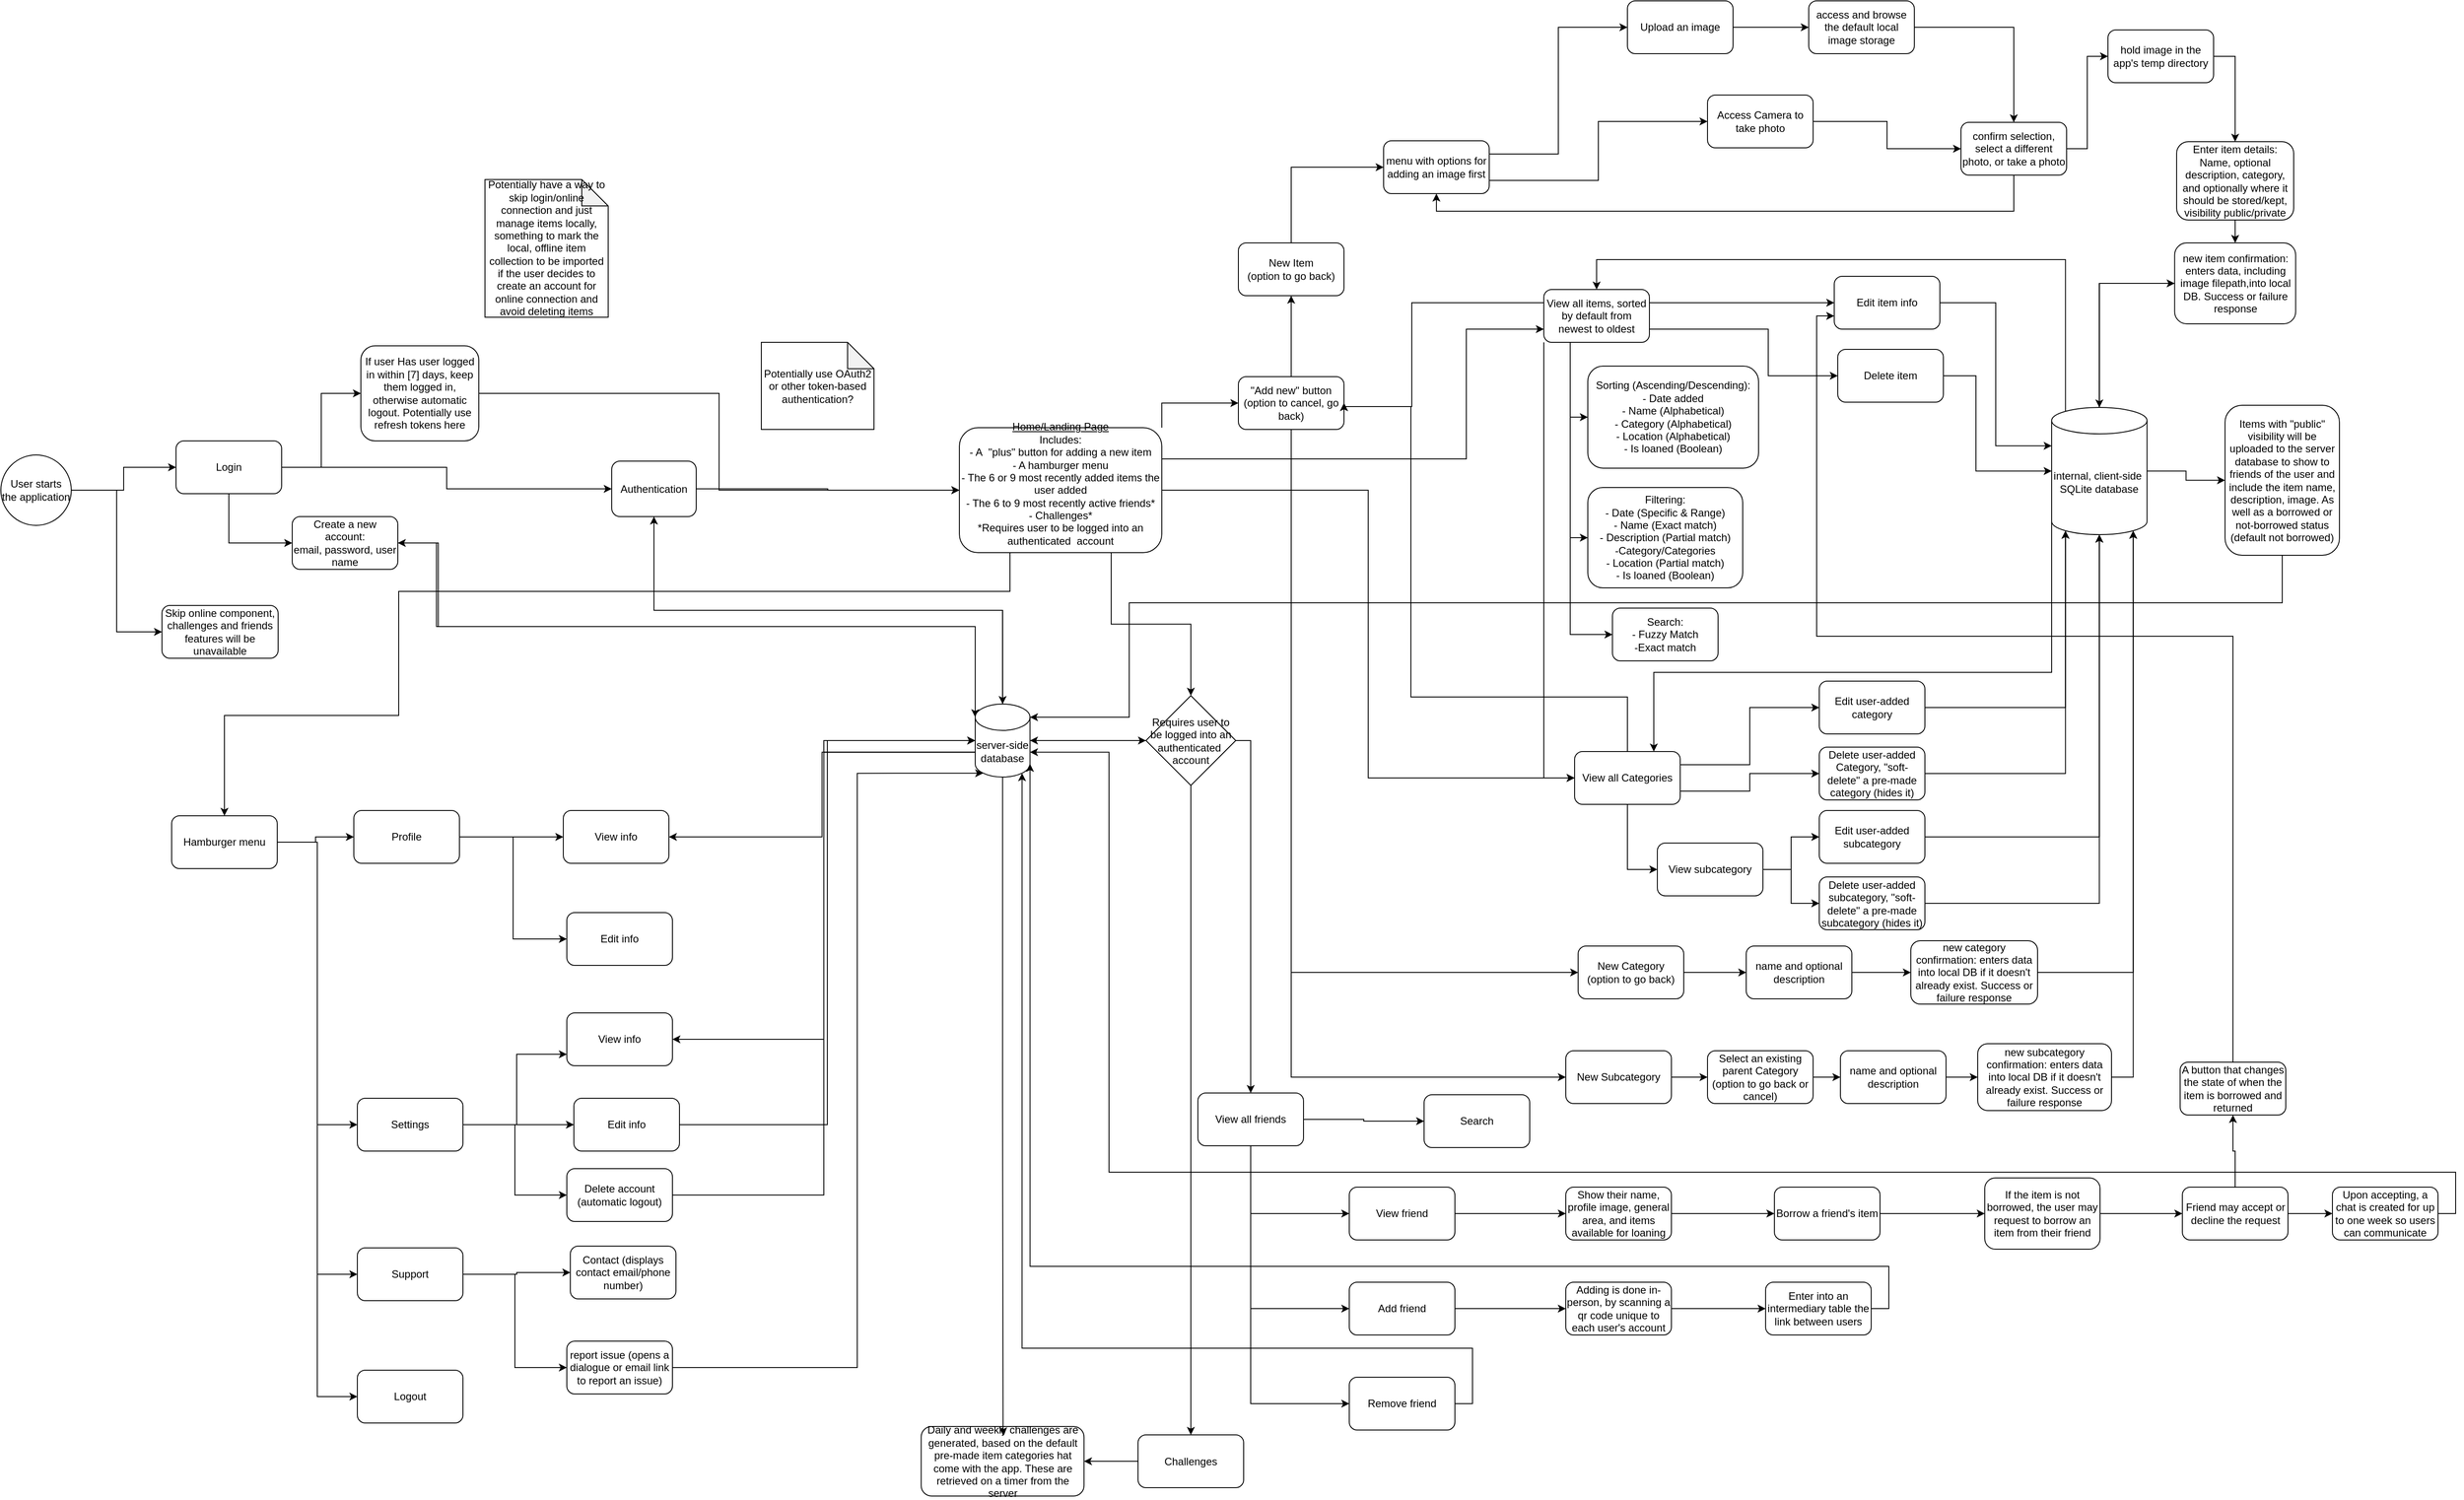 <mxfile version="24.2.9" type="device">
  <diagram name="Page-1" id="qIrX7GwKNth6SLOHXj-k">
    <mxGraphModel dx="3509" dy="1900" grid="0" gridSize="10" guides="1" tooltips="1" connect="1" arrows="1" fold="1" page="0" pageScale="1" pageWidth="850" pageHeight="1100" math="0" shadow="0">
      <root>
        <mxCell id="0" />
        <mxCell id="1" parent="0" />
        <mxCell id="Qrgbt4hjAcldlSC9jJ2q-48" style="edgeStyle=orthogonalEdgeStyle;rounded=0;orthogonalLoop=1;jettySize=auto;html=1;exitX=1;exitY=0.5;exitDx=0;exitDy=0;" edge="1" parent="1" source="_AvdzRiD3IHEfftP-YIN-1" target="_AvdzRiD3IHEfftP-YIN-4">
          <mxGeometry relative="1" as="geometry" />
        </mxCell>
        <mxCell id="_AvdzRiD3IHEfftP-YIN-1" value="&lt;div&gt;Authentication&lt;/div&gt;" style="rounded=1;whiteSpace=wrap;html=1;" parent="1" vertex="1">
          <mxGeometry x="-575" y="21" width="96" height="63" as="geometry" />
        </mxCell>
        <mxCell id="Qrgbt4hjAcldlSC9jJ2q-164" style="edgeStyle=orthogonalEdgeStyle;rounded=0;orthogonalLoop=1;jettySize=auto;html=1;exitX=1;exitY=0.5;exitDx=0;exitDy=0;entryX=0;entryY=0.5;entryDx=0;entryDy=0;" edge="1" parent="1" source="_AvdzRiD3IHEfftP-YIN-2" target="Qrgbt4hjAcldlSC9jJ2q-159">
          <mxGeometry relative="1" as="geometry" />
        </mxCell>
        <mxCell id="Qrgbt4hjAcldlSC9jJ2q-165" style="edgeStyle=orthogonalEdgeStyle;rounded=0;orthogonalLoop=1;jettySize=auto;html=1;exitX=1;exitY=0.5;exitDx=0;exitDy=0;entryX=0;entryY=0.5;entryDx=0;entryDy=0;" edge="1" parent="1" source="_AvdzRiD3IHEfftP-YIN-2" target="Qrgbt4hjAcldlSC9jJ2q-160">
          <mxGeometry relative="1" as="geometry" />
        </mxCell>
        <mxCell id="_AvdzRiD3IHEfftP-YIN-2" value="User starts the application" style="ellipse;whiteSpace=wrap;html=1;aspect=fixed;" parent="1" vertex="1">
          <mxGeometry x="-1269" y="14" width="80" height="80" as="geometry" />
        </mxCell>
        <mxCell id="Qrgbt4hjAcldlSC9jJ2q-60" style="edgeStyle=orthogonalEdgeStyle;rounded=0;orthogonalLoop=1;jettySize=auto;html=1;exitX=1;exitY=0;exitDx=0;exitDy=0;" edge="1" parent="1" source="_AvdzRiD3IHEfftP-YIN-4" target="_AvdzRiD3IHEfftP-YIN-6">
          <mxGeometry relative="1" as="geometry" />
        </mxCell>
        <mxCell id="Qrgbt4hjAcldlSC9jJ2q-118" style="edgeStyle=orthogonalEdgeStyle;rounded=0;orthogonalLoop=1;jettySize=auto;html=1;exitX=1;exitY=0.25;exitDx=0;exitDy=0;entryX=0;entryY=0.75;entryDx=0;entryDy=0;" edge="1" parent="1" source="_AvdzRiD3IHEfftP-YIN-4" target="Qrgbt4hjAcldlSC9jJ2q-66">
          <mxGeometry relative="1" as="geometry">
            <Array as="points">
              <mxPoint x="396" y="19" />
              <mxPoint x="396" y="-129" />
            </Array>
          </mxGeometry>
        </mxCell>
        <mxCell id="Qrgbt4hjAcldlSC9jJ2q-192" style="edgeStyle=orthogonalEdgeStyle;rounded=0;orthogonalLoop=1;jettySize=auto;html=1;exitX=1;exitY=0.5;exitDx=0;exitDy=0;entryX=0;entryY=0.5;entryDx=0;entryDy=0;" edge="1" parent="1" source="_AvdzRiD3IHEfftP-YIN-4" target="Qrgbt4hjAcldlSC9jJ2q-104">
          <mxGeometry relative="1" as="geometry" />
        </mxCell>
        <mxCell id="Qrgbt4hjAcldlSC9jJ2q-247" style="edgeStyle=orthogonalEdgeStyle;rounded=0;orthogonalLoop=1;jettySize=auto;html=1;exitX=0.75;exitY=1;exitDx=0;exitDy=0;" edge="1" parent="1" source="_AvdzRiD3IHEfftP-YIN-4" target="Qrgbt4hjAcldlSC9jJ2q-157">
          <mxGeometry relative="1" as="geometry" />
        </mxCell>
        <mxCell id="Qrgbt4hjAcldlSC9jJ2q-250" style="edgeStyle=orthogonalEdgeStyle;rounded=0;orthogonalLoop=1;jettySize=auto;html=1;exitX=0.25;exitY=1;exitDx=0;exitDy=0;entryX=0.5;entryY=0;entryDx=0;entryDy=0;" edge="1" parent="1" source="_AvdzRiD3IHEfftP-YIN-4" target="Qrgbt4hjAcldlSC9jJ2q-87">
          <mxGeometry relative="1" as="geometry">
            <mxPoint x="-135" y="149.176" as="targetPoint" />
            <Array as="points">
              <mxPoint x="-122" y="169" />
              <mxPoint x="-817" y="169" />
              <mxPoint x="-817" y="310" />
              <mxPoint x="-1015" y="310" />
            </Array>
          </mxGeometry>
        </mxCell>
        <mxCell id="_AvdzRiD3IHEfftP-YIN-4" value="&lt;div&gt;&lt;u&gt;Home/Landing Page&lt;/u&gt;&lt;/div&gt;&lt;div&gt;Includes:&lt;/div&gt;&lt;div&gt;- A&amp;nbsp; &quot;plus&quot; button for adding a new item&lt;/div&gt;&lt;div&gt;- A hamburger menu&lt;br&gt;&lt;/div&gt;&lt;div&gt;- The 6 or 9 most recently added items the user added&lt;br&gt;&lt;/div&gt;&lt;div&gt;- The 6 to 9 most recently active friends*&lt;/div&gt;&lt;div&gt;- Challenges*&lt;/div&gt;&lt;div&gt;*Requires user to be logged into an authenticated&amp;nbsp; account &lt;/div&gt;&lt;div&gt;&lt;br&gt;&lt;/div&gt;" style="rounded=1;whiteSpace=wrap;html=1;" parent="1" vertex="1">
          <mxGeometry x="-180" y="-17" width="230" height="142" as="geometry" />
        </mxCell>
        <mxCell id="Qrgbt4hjAcldlSC9jJ2q-11" style="edgeStyle=orthogonalEdgeStyle;rounded=0;orthogonalLoop=1;jettySize=auto;html=1;exitX=0.5;exitY=0;exitDx=0;exitDy=0;entryX=0.5;entryY=1;entryDx=0;entryDy=0;" edge="1" parent="1" source="_AvdzRiD3IHEfftP-YIN-6" target="Qrgbt4hjAcldlSC9jJ2q-6">
          <mxGeometry relative="1" as="geometry">
            <Array as="points">
              <mxPoint x="197" y="-116" />
            </Array>
          </mxGeometry>
        </mxCell>
        <mxCell id="Qrgbt4hjAcldlSC9jJ2q-195" style="edgeStyle=orthogonalEdgeStyle;rounded=0;orthogonalLoop=1;jettySize=auto;html=1;exitX=0.5;exitY=1;exitDx=0;exitDy=0;entryX=0;entryY=0.5;entryDx=0;entryDy=0;" edge="1" parent="1" source="_AvdzRiD3IHEfftP-YIN-6" target="Qrgbt4hjAcldlSC9jJ2q-7">
          <mxGeometry relative="1" as="geometry" />
        </mxCell>
        <mxCell id="Qrgbt4hjAcldlSC9jJ2q-196" style="edgeStyle=orthogonalEdgeStyle;rounded=0;orthogonalLoop=1;jettySize=auto;html=1;exitX=0.5;exitY=1;exitDx=0;exitDy=0;entryX=0;entryY=0.5;entryDx=0;entryDy=0;" edge="1" parent="1" source="_AvdzRiD3IHEfftP-YIN-6" target="Qrgbt4hjAcldlSC9jJ2q-31">
          <mxGeometry relative="1" as="geometry" />
        </mxCell>
        <mxCell id="_AvdzRiD3IHEfftP-YIN-6" value="&lt;div&gt;&quot;Add new&quot; button&lt;/div&gt;&lt;div&gt;(option to cancel, go back)&lt;br&gt;&lt;/div&gt;" style="rounded=1;whiteSpace=wrap;html=1;" parent="1" vertex="1">
          <mxGeometry x="137" y="-75" width="120" height="60" as="geometry" />
        </mxCell>
        <mxCell id="ixwQUwz0D6p-WWE7Mt0D-11" style="edgeStyle=orthogonalEdgeStyle;rounded=0;orthogonalLoop=1;jettySize=auto;html=1;exitX=1;exitY=0.5;exitDx=0;exitDy=0;" parent="1" source="ixwQUwz0D6p-WWE7Mt0D-4" target="ixwQUwz0D6p-WWE7Mt0D-10" edge="1">
          <mxGeometry relative="1" as="geometry" />
        </mxCell>
        <mxCell id="ixwQUwz0D6p-WWE7Mt0D-4" value="Upload an image" style="rounded=1;whiteSpace=wrap;html=1;" parent="1" vertex="1">
          <mxGeometry x="579" y="-502" width="120" height="60" as="geometry" />
        </mxCell>
        <mxCell id="Qrgbt4hjAcldlSC9jJ2q-74" style="edgeStyle=orthogonalEdgeStyle;rounded=0;orthogonalLoop=1;jettySize=auto;html=1;exitX=1;exitY=0.5;exitDx=0;exitDy=0;" edge="1" parent="1" source="ixwQUwz0D6p-WWE7Mt0D-5" target="Qrgbt4hjAcldlSC9jJ2q-15">
          <mxGeometry relative="1" as="geometry" />
        </mxCell>
        <mxCell id="ixwQUwz0D6p-WWE7Mt0D-5" value="Access Camera to take photo" style="rounded=1;whiteSpace=wrap;html=1;" parent="1" vertex="1">
          <mxGeometry x="670" y="-395" width="120" height="60" as="geometry" />
        </mxCell>
        <mxCell id="Qrgbt4hjAcldlSC9jJ2q-73" style="edgeStyle=orthogonalEdgeStyle;rounded=0;orthogonalLoop=1;jettySize=auto;html=1;exitX=1;exitY=0.5;exitDx=0;exitDy=0;" edge="1" parent="1" source="ixwQUwz0D6p-WWE7Mt0D-10" target="Qrgbt4hjAcldlSC9jJ2q-15">
          <mxGeometry relative="1" as="geometry" />
        </mxCell>
        <mxCell id="ixwQUwz0D6p-WWE7Mt0D-10" value="access and browse the default local image storage" style="rounded=1;whiteSpace=wrap;html=1;" parent="1" vertex="1">
          <mxGeometry x="785" y="-502" width="120" height="60" as="geometry" />
        </mxCell>
        <mxCell id="Qrgbt4hjAcldlSC9jJ2q-28" style="edgeStyle=orthogonalEdgeStyle;rounded=0;orthogonalLoop=1;jettySize=auto;html=1;exitX=1;exitY=0.5;exitDx=0;exitDy=0;" edge="1" parent="1" source="ixwQUwz0D6p-WWE7Mt0D-12" target="Qrgbt4hjAcldlSC9jJ2q-23">
          <mxGeometry relative="1" as="geometry" />
        </mxCell>
        <mxCell id="ixwQUwz0D6p-WWE7Mt0D-12" value="hold image in the app&#39;s temp directory" style="rounded=1;whiteSpace=wrap;html=1;" parent="1" vertex="1">
          <mxGeometry x="1125" y="-469" width="120" height="60" as="geometry" />
        </mxCell>
        <mxCell id="Qrgbt4hjAcldlSC9jJ2q-59" style="edgeStyle=orthogonalEdgeStyle;rounded=0;orthogonalLoop=1;jettySize=auto;html=1;exitX=0.5;exitY=0;exitDx=0;exitDy=0;exitPerimeter=0;entryX=0;entryY=0.5;entryDx=0;entryDy=0;" edge="1" parent="1" source="Qrgbt4hjAcldlSC9jJ2q-2" target="Qrgbt4hjAcldlSC9jJ2q-41">
          <mxGeometry relative="1" as="geometry" />
        </mxCell>
        <mxCell id="Qrgbt4hjAcldlSC9jJ2q-115" style="edgeStyle=orthogonalEdgeStyle;rounded=0;orthogonalLoop=1;jettySize=auto;html=1;exitX=0.145;exitY=0;exitDx=0;exitDy=4.35;exitPerimeter=0;entryX=0.5;entryY=0;entryDx=0;entryDy=0;" edge="1" parent="1" source="Qrgbt4hjAcldlSC9jJ2q-2" target="Qrgbt4hjAcldlSC9jJ2q-66">
          <mxGeometry relative="1" as="geometry">
            <Array as="points">
              <mxPoint x="1077" y="-208" />
              <mxPoint x="544" y="-208" />
            </Array>
          </mxGeometry>
        </mxCell>
        <mxCell id="Qrgbt4hjAcldlSC9jJ2q-197" style="edgeStyle=orthogonalEdgeStyle;rounded=0;orthogonalLoop=1;jettySize=auto;html=1;exitX=0;exitY=0;exitDx=0;exitDy=100.875;exitPerimeter=0;entryX=0.75;entryY=0;entryDx=0;entryDy=0;" edge="1" parent="1" source="Qrgbt4hjAcldlSC9jJ2q-2" target="Qrgbt4hjAcldlSC9jJ2q-104">
          <mxGeometry relative="1" as="geometry">
            <Array as="points">
              <mxPoint x="1061" y="261" />
              <mxPoint x="609" y="261" />
            </Array>
          </mxGeometry>
        </mxCell>
        <mxCell id="Qrgbt4hjAcldlSC9jJ2q-229" style="edgeStyle=orthogonalEdgeStyle;rounded=0;orthogonalLoop=1;jettySize=auto;html=1;exitX=1;exitY=0.5;exitDx=0;exitDy=0;exitPerimeter=0;" edge="1" parent="1" source="Qrgbt4hjAcldlSC9jJ2q-2" target="Qrgbt4hjAcldlSC9jJ2q-228">
          <mxGeometry relative="1" as="geometry" />
        </mxCell>
        <mxCell id="Qrgbt4hjAcldlSC9jJ2q-2" value="internal, client-side&amp;nbsp; SQLite database" style="shape=cylinder3;whiteSpace=wrap;html=1;boundedLbl=1;backgroundOutline=1;size=15;" vertex="1" parent="1">
          <mxGeometry x="1061" y="-40" width="108.38" height="144.5" as="geometry" />
        </mxCell>
        <mxCell id="Qrgbt4hjAcldlSC9jJ2q-175" style="edgeStyle=orthogonalEdgeStyle;rounded=0;orthogonalLoop=1;jettySize=auto;html=1;exitX=0;exitY=0;exitDx=0;exitDy=15;exitPerimeter=0;entryX=1;entryY=0.5;entryDx=0;entryDy=0;" edge="1" parent="1" source="Qrgbt4hjAcldlSC9jJ2q-3" target="Qrgbt4hjAcldlSC9jJ2q-158">
          <mxGeometry relative="1" as="geometry">
            <Array as="points">
              <mxPoint x="-162" y="209" />
              <mxPoint x="-774" y="209" />
              <mxPoint x="-774" y="114" />
            </Array>
          </mxGeometry>
        </mxCell>
        <mxCell id="Qrgbt4hjAcldlSC9jJ2q-176" style="edgeStyle=orthogonalEdgeStyle;rounded=0;orthogonalLoop=1;jettySize=auto;html=1;exitX=0.5;exitY=0;exitDx=0;exitDy=0;exitPerimeter=0;" edge="1" parent="1" source="Qrgbt4hjAcldlSC9jJ2q-3" target="_AvdzRiD3IHEfftP-YIN-1">
          <mxGeometry relative="1" as="geometry" />
        </mxCell>
        <mxCell id="Qrgbt4hjAcldlSC9jJ2q-218" style="edgeStyle=orthogonalEdgeStyle;rounded=0;orthogonalLoop=1;jettySize=auto;html=1;exitX=1;exitY=0.5;exitDx=0;exitDy=0;entryX=0;entryY=0.5;entryDx=0;entryDy=0;" edge="1" parent="1" source="Qrgbt4hjAcldlSC9jJ2q-5" target="Qrgbt4hjAcldlSC9jJ2q-211">
          <mxGeometry relative="1" as="geometry" />
        </mxCell>
        <mxCell id="Qrgbt4hjAcldlSC9jJ2q-219" style="edgeStyle=orthogonalEdgeStyle;rounded=0;orthogonalLoop=1;jettySize=auto;html=1;exitX=0.5;exitY=1;exitDx=0;exitDy=0;entryX=0;entryY=0.5;entryDx=0;entryDy=0;" edge="1" parent="1" source="Qrgbt4hjAcldlSC9jJ2q-5" target="Qrgbt4hjAcldlSC9jJ2q-212">
          <mxGeometry relative="1" as="geometry" />
        </mxCell>
        <mxCell id="Qrgbt4hjAcldlSC9jJ2q-220" style="edgeStyle=orthogonalEdgeStyle;rounded=0;orthogonalLoop=1;jettySize=auto;html=1;exitX=0.5;exitY=1;exitDx=0;exitDy=0;entryX=0;entryY=0.5;entryDx=0;entryDy=0;" edge="1" parent="1" source="Qrgbt4hjAcldlSC9jJ2q-5" target="Qrgbt4hjAcldlSC9jJ2q-213">
          <mxGeometry relative="1" as="geometry" />
        </mxCell>
        <mxCell id="Qrgbt4hjAcldlSC9jJ2q-221" style="edgeStyle=orthogonalEdgeStyle;rounded=0;orthogonalLoop=1;jettySize=auto;html=1;exitX=0.5;exitY=1;exitDx=0;exitDy=0;entryX=0;entryY=0.5;entryDx=0;entryDy=0;" edge="1" parent="1" source="Qrgbt4hjAcldlSC9jJ2q-5" target="Qrgbt4hjAcldlSC9jJ2q-217">
          <mxGeometry relative="1" as="geometry" />
        </mxCell>
        <mxCell id="Qrgbt4hjAcldlSC9jJ2q-5" value="&lt;div&gt;View all friends&lt;br&gt;&lt;/div&gt;" style="rounded=1;whiteSpace=wrap;html=1;" vertex="1" parent="1">
          <mxGeometry x="91" y="739" width="120" height="60" as="geometry" />
        </mxCell>
        <mxCell id="Qrgbt4hjAcldlSC9jJ2q-70" style="edgeStyle=orthogonalEdgeStyle;rounded=0;orthogonalLoop=1;jettySize=auto;html=1;exitX=0.5;exitY=0;exitDx=0;exitDy=0;entryX=0;entryY=0.5;entryDx=0;entryDy=0;" edge="1" parent="1" source="Qrgbt4hjAcldlSC9jJ2q-6" target="Qrgbt4hjAcldlSC9jJ2q-16">
          <mxGeometry relative="1" as="geometry" />
        </mxCell>
        <mxCell id="Qrgbt4hjAcldlSC9jJ2q-6" value="&lt;div&gt;New Item&lt;/div&gt;&lt;div&gt;(option to go back)&lt;br&gt;&lt;/div&gt;" style="rounded=1;whiteSpace=wrap;html=1;" vertex="1" parent="1">
          <mxGeometry x="137" y="-227" width="120" height="60" as="geometry" />
        </mxCell>
        <mxCell id="Qrgbt4hjAcldlSC9jJ2q-36" value="" style="edgeStyle=orthogonalEdgeStyle;rounded=0;orthogonalLoop=1;jettySize=auto;html=1;" edge="1" parent="1" source="Qrgbt4hjAcldlSC9jJ2q-7" target="Qrgbt4hjAcldlSC9jJ2q-35">
          <mxGeometry relative="1" as="geometry" />
        </mxCell>
        <mxCell id="Qrgbt4hjAcldlSC9jJ2q-7" value="&lt;div&gt;New Category&lt;/div&gt;&lt;div&gt;(option to go back)&lt;br&gt;&lt;/div&gt;" style="rounded=1;whiteSpace=wrap;html=1;" vertex="1" parent="1">
          <mxGeometry x="523" y="572" width="120" height="60" as="geometry" />
        </mxCell>
        <mxCell id="Qrgbt4hjAcldlSC9jJ2q-71" style="edgeStyle=orthogonalEdgeStyle;rounded=0;orthogonalLoop=1;jettySize=auto;html=1;exitX=0.5;exitY=1;exitDx=0;exitDy=0;entryX=0.5;entryY=1;entryDx=0;entryDy=0;" edge="1" parent="1" source="Qrgbt4hjAcldlSC9jJ2q-15" target="Qrgbt4hjAcldlSC9jJ2q-16">
          <mxGeometry relative="1" as="geometry" />
        </mxCell>
        <mxCell id="Qrgbt4hjAcldlSC9jJ2q-72" style="edgeStyle=orthogonalEdgeStyle;rounded=0;orthogonalLoop=1;jettySize=auto;html=1;exitX=1;exitY=0.5;exitDx=0;exitDy=0;entryX=0;entryY=0.5;entryDx=0;entryDy=0;" edge="1" parent="1" source="Qrgbt4hjAcldlSC9jJ2q-15" target="ixwQUwz0D6p-WWE7Mt0D-12">
          <mxGeometry relative="1" as="geometry" />
        </mxCell>
        <mxCell id="Qrgbt4hjAcldlSC9jJ2q-15" value="confirm selection, select a different photo, or take a photo" style="rounded=1;whiteSpace=wrap;html=1;" vertex="1" parent="1">
          <mxGeometry x="958" y="-364" width="120" height="60" as="geometry" />
        </mxCell>
        <mxCell id="Qrgbt4hjAcldlSC9jJ2q-18" style="edgeStyle=orthogonalEdgeStyle;rounded=0;orthogonalLoop=1;jettySize=auto;html=1;exitX=1;exitY=0.75;exitDx=0;exitDy=0;entryX=0;entryY=0.5;entryDx=0;entryDy=0;" edge="1" parent="1" source="Qrgbt4hjAcldlSC9jJ2q-16" target="ixwQUwz0D6p-WWE7Mt0D-5">
          <mxGeometry relative="1" as="geometry" />
        </mxCell>
        <mxCell id="Qrgbt4hjAcldlSC9jJ2q-19" style="edgeStyle=orthogonalEdgeStyle;rounded=0;orthogonalLoop=1;jettySize=auto;html=1;exitX=1;exitY=0.25;exitDx=0;exitDy=0;entryX=0;entryY=0.5;entryDx=0;entryDy=0;" edge="1" parent="1" source="Qrgbt4hjAcldlSC9jJ2q-16" target="ixwQUwz0D6p-WWE7Mt0D-4">
          <mxGeometry relative="1" as="geometry" />
        </mxCell>
        <mxCell id="Qrgbt4hjAcldlSC9jJ2q-16" value="&lt;div&gt;menu with options for adding an image first&lt;/div&gt;" style="rounded=1;whiteSpace=wrap;html=1;" vertex="1" parent="1">
          <mxGeometry x="302" y="-343" width="120" height="60" as="geometry" />
        </mxCell>
        <mxCell id="Qrgbt4hjAcldlSC9jJ2q-42" value="" style="edgeStyle=orthogonalEdgeStyle;rounded=0;orthogonalLoop=1;jettySize=auto;html=1;" edge="1" parent="1" source="Qrgbt4hjAcldlSC9jJ2q-23" target="Qrgbt4hjAcldlSC9jJ2q-41">
          <mxGeometry relative="1" as="geometry" />
        </mxCell>
        <mxCell id="Qrgbt4hjAcldlSC9jJ2q-23" value="&lt;div&gt;Enter item details:&lt;/div&gt;&lt;div&gt;Name, optional description, category, and optionally where it should be stored/kept, visibility public/private&lt;br&gt;&lt;/div&gt;" style="rounded=1;whiteSpace=wrap;html=1;" vertex="1" parent="1">
          <mxGeometry x="1203" y="-342" width="133" height="89" as="geometry" />
        </mxCell>
        <mxCell id="Qrgbt4hjAcldlSC9jJ2q-40" value="" style="edgeStyle=orthogonalEdgeStyle;rounded=0;orthogonalLoop=1;jettySize=auto;html=1;" edge="1" parent="1" source="Qrgbt4hjAcldlSC9jJ2q-30" target="Qrgbt4hjAcldlSC9jJ2q-38">
          <mxGeometry relative="1" as="geometry" />
        </mxCell>
        <mxCell id="Qrgbt4hjAcldlSC9jJ2q-30" value="&lt;div&gt;Select an existing parent Category (option to go back or cancel)&lt;br&gt;&lt;/div&gt;" style="rounded=1;whiteSpace=wrap;html=1;" vertex="1" parent="1">
          <mxGeometry x="670" y="691" width="120" height="60" as="geometry" />
        </mxCell>
        <mxCell id="Qrgbt4hjAcldlSC9jJ2q-34" value="" style="edgeStyle=orthogonalEdgeStyle;rounded=0;orthogonalLoop=1;jettySize=auto;html=1;" edge="1" parent="1" source="Qrgbt4hjAcldlSC9jJ2q-31" target="Qrgbt4hjAcldlSC9jJ2q-30">
          <mxGeometry relative="1" as="geometry" />
        </mxCell>
        <mxCell id="Qrgbt4hjAcldlSC9jJ2q-31" value="New Subcategory" style="rounded=1;whiteSpace=wrap;html=1;" vertex="1" parent="1">
          <mxGeometry x="509" y="691" width="120" height="60" as="geometry" />
        </mxCell>
        <mxCell id="Qrgbt4hjAcldlSC9jJ2q-39" value="" style="edgeStyle=orthogonalEdgeStyle;rounded=0;orthogonalLoop=1;jettySize=auto;html=1;" edge="1" parent="1" source="Qrgbt4hjAcldlSC9jJ2q-35" target="Qrgbt4hjAcldlSC9jJ2q-37">
          <mxGeometry relative="1" as="geometry" />
        </mxCell>
        <mxCell id="Qrgbt4hjAcldlSC9jJ2q-35" value="name and optional description" style="rounded=1;whiteSpace=wrap;html=1;" vertex="1" parent="1">
          <mxGeometry x="714" y="572" width="120" height="60" as="geometry" />
        </mxCell>
        <mxCell id="Qrgbt4hjAcldlSC9jJ2q-37" value="new category confirmation: enters data into local DB if it doesn&#39;t already exist. Success or failure response" style="rounded=1;whiteSpace=wrap;html=1;" vertex="1" parent="1">
          <mxGeometry x="901" y="566" width="144" height="72" as="geometry" />
        </mxCell>
        <mxCell id="Qrgbt4hjAcldlSC9jJ2q-122" style="edgeStyle=orthogonalEdgeStyle;rounded=0;orthogonalLoop=1;jettySize=auto;html=1;exitX=1;exitY=0.5;exitDx=0;exitDy=0;" edge="1" parent="1" source="Qrgbt4hjAcldlSC9jJ2q-38" target="Qrgbt4hjAcldlSC9jJ2q-50">
          <mxGeometry relative="1" as="geometry" />
        </mxCell>
        <mxCell id="Qrgbt4hjAcldlSC9jJ2q-38" value="name and optional description" style="rounded=1;whiteSpace=wrap;html=1;" vertex="1" parent="1">
          <mxGeometry x="821" y="691" width="120" height="60" as="geometry" />
        </mxCell>
        <mxCell id="Qrgbt4hjAcldlSC9jJ2q-77" style="edgeStyle=orthogonalEdgeStyle;rounded=0;orthogonalLoop=1;jettySize=auto;html=1;exitX=0;exitY=0.5;exitDx=0;exitDy=0;" edge="1" parent="1" source="Qrgbt4hjAcldlSC9jJ2q-41" target="Qrgbt4hjAcldlSC9jJ2q-2">
          <mxGeometry relative="1" as="geometry" />
        </mxCell>
        <mxCell id="Qrgbt4hjAcldlSC9jJ2q-41" value="new item confirmation: enters data, including image filepath,into local DB. Success or failure response" style="rounded=1;whiteSpace=wrap;html=1;" vertex="1" parent="1">
          <mxGeometry x="1200.75" y="-227" width="137.5" height="92" as="geometry" />
        </mxCell>
        <mxCell id="Qrgbt4hjAcldlSC9jJ2q-43" value="Potentially use OAuth2 or other token-based authentication?" style="shape=note;whiteSpace=wrap;html=1;backgroundOutline=1;darkOpacity=0.05;" vertex="1" parent="1">
          <mxGeometry x="-405" y="-114" width="128" height="99" as="geometry" />
        </mxCell>
        <mxCell id="Qrgbt4hjAcldlSC9jJ2q-50" value="new subcategory confirmation: enters data into local DB if it doesn&#39;t already exist. Success or failure response" style="rounded=1;whiteSpace=wrap;html=1;" vertex="1" parent="1">
          <mxGeometry x="977" y="683" width="152" height="76" as="geometry" />
        </mxCell>
        <mxCell id="Qrgbt4hjAcldlSC9jJ2q-274" style="edgeStyle=orthogonalEdgeStyle;rounded=0;orthogonalLoop=1;jettySize=auto;html=1;exitX=0;exitY=0.5;exitDx=0;exitDy=0;" edge="1" parent="1" source="Qrgbt4hjAcldlSC9jJ2q-64" target="Qrgbt4hjAcldlSC9jJ2q-244">
          <mxGeometry relative="1" as="geometry" />
        </mxCell>
        <mxCell id="Qrgbt4hjAcldlSC9jJ2q-64" value="Challenges" style="rounded=1;whiteSpace=wrap;html=1;" vertex="1" parent="1">
          <mxGeometry x="23" y="1127.5" width="120" height="60" as="geometry" />
        </mxCell>
        <mxCell id="Qrgbt4hjAcldlSC9jJ2q-107" style="edgeStyle=orthogonalEdgeStyle;rounded=0;orthogonalLoop=1;jettySize=auto;html=1;exitX=0;exitY=0.25;exitDx=0;exitDy=0;entryX=1;entryY=0.5;entryDx=0;entryDy=0;" edge="1" parent="1" source="Qrgbt4hjAcldlSC9jJ2q-66" target="_AvdzRiD3IHEfftP-YIN-6">
          <mxGeometry relative="1" as="geometry">
            <Array as="points">
              <mxPoint x="334" y="-159" />
              <mxPoint x="334" y="-41" />
            </Array>
          </mxGeometry>
        </mxCell>
        <mxCell id="Qrgbt4hjAcldlSC9jJ2q-111" style="edgeStyle=orthogonalEdgeStyle;rounded=0;orthogonalLoop=1;jettySize=auto;html=1;exitX=1;exitY=0.25;exitDx=0;exitDy=0;entryX=0;entryY=0.5;entryDx=0;entryDy=0;" edge="1" parent="1" source="Qrgbt4hjAcldlSC9jJ2q-66" target="Qrgbt4hjAcldlSC9jJ2q-96">
          <mxGeometry relative="1" as="geometry" />
        </mxCell>
        <mxCell id="Qrgbt4hjAcldlSC9jJ2q-112" style="edgeStyle=orthogonalEdgeStyle;rounded=0;orthogonalLoop=1;jettySize=auto;html=1;exitX=1;exitY=0.75;exitDx=0;exitDy=0;entryX=0;entryY=0.5;entryDx=0;entryDy=0;" edge="1" parent="1" source="Qrgbt4hjAcldlSC9jJ2q-66" target="Qrgbt4hjAcldlSC9jJ2q-103">
          <mxGeometry relative="1" as="geometry">
            <Array as="points">
              <mxPoint x="739" y="-129" />
              <mxPoint x="739" y="-76" />
            </Array>
          </mxGeometry>
        </mxCell>
        <mxCell id="Qrgbt4hjAcldlSC9jJ2q-119" style="edgeStyle=orthogonalEdgeStyle;rounded=0;orthogonalLoop=1;jettySize=auto;html=1;exitX=0.25;exitY=1;exitDx=0;exitDy=0;entryX=0;entryY=0.5;entryDx=0;entryDy=0;" edge="1" parent="1" source="Qrgbt4hjAcldlSC9jJ2q-66" target="Qrgbt4hjAcldlSC9jJ2q-88">
          <mxGeometry relative="1" as="geometry" />
        </mxCell>
        <mxCell id="Qrgbt4hjAcldlSC9jJ2q-120" style="edgeStyle=orthogonalEdgeStyle;rounded=0;orthogonalLoop=1;jettySize=auto;html=1;exitX=0.25;exitY=1;exitDx=0;exitDy=0;entryX=0;entryY=0.5;entryDx=0;entryDy=0;" edge="1" parent="1" source="Qrgbt4hjAcldlSC9jJ2q-66" target="Qrgbt4hjAcldlSC9jJ2q-90">
          <mxGeometry relative="1" as="geometry" />
        </mxCell>
        <mxCell id="Qrgbt4hjAcldlSC9jJ2q-121" style="edgeStyle=orthogonalEdgeStyle;rounded=0;orthogonalLoop=1;jettySize=auto;html=1;exitX=0.25;exitY=1;exitDx=0;exitDy=0;entryX=0;entryY=0.5;entryDx=0;entryDy=0;" edge="1" parent="1" source="Qrgbt4hjAcldlSC9jJ2q-66" target="Qrgbt4hjAcldlSC9jJ2q-91">
          <mxGeometry relative="1" as="geometry" />
        </mxCell>
        <mxCell id="Qrgbt4hjAcldlSC9jJ2q-191" style="edgeStyle=orthogonalEdgeStyle;rounded=0;orthogonalLoop=1;jettySize=auto;html=1;exitX=0;exitY=1;exitDx=0;exitDy=0;entryX=0;entryY=0.5;entryDx=0;entryDy=0;" edge="1" parent="1" source="Qrgbt4hjAcldlSC9jJ2q-66" target="Qrgbt4hjAcldlSC9jJ2q-104">
          <mxGeometry relative="1" as="geometry" />
        </mxCell>
        <mxCell id="Qrgbt4hjAcldlSC9jJ2q-66" value="View all items, sorted by default from newest to oldest" style="rounded=1;whiteSpace=wrap;html=1;" vertex="1" parent="1">
          <mxGeometry x="484" y="-174" width="120" height="60" as="geometry" />
        </mxCell>
        <mxCell id="Qrgbt4hjAcldlSC9jJ2q-251" style="edgeStyle=orthogonalEdgeStyle;rounded=0;orthogonalLoop=1;jettySize=auto;html=1;exitX=1;exitY=0.5;exitDx=0;exitDy=0;" edge="1" parent="1" source="Qrgbt4hjAcldlSC9jJ2q-87" target="Qrgbt4hjAcldlSC9jJ2q-129">
          <mxGeometry relative="1" as="geometry" />
        </mxCell>
        <mxCell id="Qrgbt4hjAcldlSC9jJ2q-252" style="edgeStyle=orthogonalEdgeStyle;rounded=0;orthogonalLoop=1;jettySize=auto;html=1;exitX=1;exitY=0.5;exitDx=0;exitDy=0;entryX=0;entryY=0.5;entryDx=0;entryDy=0;" edge="1" parent="1" source="Qrgbt4hjAcldlSC9jJ2q-87" target="Qrgbt4hjAcldlSC9jJ2q-130">
          <mxGeometry relative="1" as="geometry" />
        </mxCell>
        <mxCell id="Qrgbt4hjAcldlSC9jJ2q-261" style="edgeStyle=orthogonalEdgeStyle;rounded=0;orthogonalLoop=1;jettySize=auto;html=1;exitX=1;exitY=0.5;exitDx=0;exitDy=0;entryX=0;entryY=0.5;entryDx=0;entryDy=0;" edge="1" parent="1" source="Qrgbt4hjAcldlSC9jJ2q-87" target="Qrgbt4hjAcldlSC9jJ2q-132">
          <mxGeometry relative="1" as="geometry" />
        </mxCell>
        <mxCell id="Qrgbt4hjAcldlSC9jJ2q-262" style="edgeStyle=orthogonalEdgeStyle;rounded=0;orthogonalLoop=1;jettySize=auto;html=1;exitX=1;exitY=0.5;exitDx=0;exitDy=0;entryX=0;entryY=0.5;entryDx=0;entryDy=0;" edge="1" parent="1" source="Qrgbt4hjAcldlSC9jJ2q-87" target="Qrgbt4hjAcldlSC9jJ2q-131">
          <mxGeometry relative="1" as="geometry" />
        </mxCell>
        <mxCell id="Qrgbt4hjAcldlSC9jJ2q-87" value="&lt;div&gt;Hamburger menu&lt;/div&gt;" style="rounded=1;whiteSpace=wrap;html=1;" vertex="1" parent="1">
          <mxGeometry x="-1075" y="424" width="120" height="60" as="geometry" />
        </mxCell>
        <mxCell id="Qrgbt4hjAcldlSC9jJ2q-88" value="&lt;div&gt;Sorting (Ascending/Descending):&lt;/div&gt;&lt;div&gt;- Date added&lt;/div&gt;&lt;div&gt;- Name (Alphabetical)&lt;/div&gt;&lt;div&gt;- Category (Alphabetical)&lt;/div&gt;&lt;div&gt;- Location (Alphabetical)&lt;/div&gt;&lt;div&gt;- Is loaned (Boolean)&lt;/div&gt;" style="rounded=1;whiteSpace=wrap;html=1;" vertex="1" parent="1">
          <mxGeometry x="534" y="-87" width="194" height="116" as="geometry" />
        </mxCell>
        <mxCell id="Qrgbt4hjAcldlSC9jJ2q-90" value="&lt;div&gt;Filtering:&lt;/div&gt;&lt;div&gt;- Date (Specific &amp;amp; Range)&lt;/div&gt;&lt;div&gt;- Name (Exact match)&lt;/div&gt;&lt;div&gt;- Description (Partial match)&lt;/div&gt;&lt;div&gt;-Category/Categories&lt;/div&gt;&lt;div&gt;- Location (Partial match)&lt;br&gt;&lt;/div&gt;&lt;div&gt;- Is loaned (Boolean)&lt;br&gt;&lt;/div&gt;" style="rounded=1;whiteSpace=wrap;html=1;" vertex="1" parent="1">
          <mxGeometry x="534" y="51" width="176" height="114" as="geometry" />
        </mxCell>
        <mxCell id="Qrgbt4hjAcldlSC9jJ2q-91" value="&lt;div&gt;Search:&lt;/div&gt;&lt;div&gt;- Fuzzy Match&lt;/div&gt;&lt;div&gt;-Exact match&lt;br&gt;&lt;/div&gt;" style="rounded=1;whiteSpace=wrap;html=1;" vertex="1" parent="1">
          <mxGeometry x="562" y="188" width="120" height="60" as="geometry" />
        </mxCell>
        <mxCell id="Qrgbt4hjAcldlSC9jJ2q-96" value="Edit item info" style="rounded=1;whiteSpace=wrap;html=1;" vertex="1" parent="1">
          <mxGeometry x="814" y="-189" width="120" height="60" as="geometry" />
        </mxCell>
        <mxCell id="Qrgbt4hjAcldlSC9jJ2q-103" value="&lt;div&gt;Delete item&lt;/div&gt;" style="rounded=1;whiteSpace=wrap;html=1;" vertex="1" parent="1">
          <mxGeometry x="818" y="-106" width="120" height="60" as="geometry" />
        </mxCell>
        <mxCell id="Qrgbt4hjAcldlSC9jJ2q-127" style="edgeStyle=orthogonalEdgeStyle;rounded=0;orthogonalLoop=1;jettySize=auto;html=1;exitX=1;exitY=0.25;exitDx=0;exitDy=0;entryX=0;entryY=0.5;entryDx=0;entryDy=0;" edge="1" parent="1" source="Qrgbt4hjAcldlSC9jJ2q-104" target="Qrgbt4hjAcldlSC9jJ2q-125">
          <mxGeometry relative="1" as="geometry" />
        </mxCell>
        <mxCell id="Qrgbt4hjAcldlSC9jJ2q-128" style="edgeStyle=orthogonalEdgeStyle;rounded=0;orthogonalLoop=1;jettySize=auto;html=1;exitX=1;exitY=0.75;exitDx=0;exitDy=0;entryX=0;entryY=0.5;entryDx=0;entryDy=0;" edge="1" parent="1" source="Qrgbt4hjAcldlSC9jJ2q-104" target="Qrgbt4hjAcldlSC9jJ2q-126">
          <mxGeometry relative="1" as="geometry" />
        </mxCell>
        <mxCell id="Qrgbt4hjAcldlSC9jJ2q-194" style="edgeStyle=orthogonalEdgeStyle;rounded=0;orthogonalLoop=1;jettySize=auto;html=1;exitX=0.5;exitY=0;exitDx=0;exitDy=0;entryX=1;entryY=0.5;entryDx=0;entryDy=0;" edge="1" parent="1" source="Qrgbt4hjAcldlSC9jJ2q-104" target="_AvdzRiD3IHEfftP-YIN-6">
          <mxGeometry relative="1" as="geometry">
            <Array as="points">
              <mxPoint x="579" y="289" />
              <mxPoint x="333" y="289" />
              <mxPoint x="333" y="-41" />
            </Array>
          </mxGeometry>
        </mxCell>
        <mxCell id="Qrgbt4hjAcldlSC9jJ2q-199" style="edgeStyle=orthogonalEdgeStyle;rounded=0;orthogonalLoop=1;jettySize=auto;html=1;exitX=0.5;exitY=1;exitDx=0;exitDy=0;entryX=0;entryY=0.5;entryDx=0;entryDy=0;" edge="1" parent="1" source="Qrgbt4hjAcldlSC9jJ2q-104" target="Qrgbt4hjAcldlSC9jJ2q-198">
          <mxGeometry relative="1" as="geometry" />
        </mxCell>
        <mxCell id="Qrgbt4hjAcldlSC9jJ2q-104" value="&lt;div&gt;View all Categories&lt;/div&gt;" style="rounded=1;whiteSpace=wrap;html=1;" vertex="1" parent="1">
          <mxGeometry x="519" y="351" width="120" height="60" as="geometry" />
        </mxCell>
        <mxCell id="Qrgbt4hjAcldlSC9jJ2q-114" style="edgeStyle=orthogonalEdgeStyle;rounded=0;orthogonalLoop=1;jettySize=auto;html=1;exitX=1;exitY=0.5;exitDx=0;exitDy=0;entryX=0;entryY=0;entryDx=0;entryDy=43.625;entryPerimeter=0;" edge="1" parent="1" source="Qrgbt4hjAcldlSC9jJ2q-96" target="Qrgbt4hjAcldlSC9jJ2q-2">
          <mxGeometry relative="1" as="geometry" />
        </mxCell>
        <mxCell id="Qrgbt4hjAcldlSC9jJ2q-116" style="edgeStyle=orthogonalEdgeStyle;rounded=0;orthogonalLoop=1;jettySize=auto;html=1;exitX=1;exitY=0.5;exitDx=0;exitDy=0;entryX=0;entryY=0.5;entryDx=0;entryDy=0;entryPerimeter=0;" edge="1" parent="1" source="Qrgbt4hjAcldlSC9jJ2q-103" target="Qrgbt4hjAcldlSC9jJ2q-2">
          <mxGeometry relative="1" as="geometry">
            <Array as="points">
              <mxPoint x="975" y="-76" />
              <mxPoint x="975" y="32" />
            </Array>
          </mxGeometry>
        </mxCell>
        <mxCell id="Qrgbt4hjAcldlSC9jJ2q-125" value="Edit user-added category" style="rounded=1;whiteSpace=wrap;html=1;" vertex="1" parent="1">
          <mxGeometry x="797" y="271" width="120" height="60" as="geometry" />
        </mxCell>
        <mxCell id="Qrgbt4hjAcldlSC9jJ2q-126" value="Delete user-added Category, &quot;soft-delete&quot; a pre-made category (hides it)" style="rounded=1;whiteSpace=wrap;html=1;" vertex="1" parent="1">
          <mxGeometry x="797" y="346" width="120" height="60" as="geometry" />
        </mxCell>
        <mxCell id="Qrgbt4hjAcldlSC9jJ2q-257" style="edgeStyle=orthogonalEdgeStyle;rounded=0;orthogonalLoop=1;jettySize=auto;html=1;exitX=1;exitY=0.5;exitDx=0;exitDy=0;" edge="1" parent="1" source="Qrgbt4hjAcldlSC9jJ2q-129" target="Qrgbt4hjAcldlSC9jJ2q-133">
          <mxGeometry relative="1" as="geometry" />
        </mxCell>
        <mxCell id="Qrgbt4hjAcldlSC9jJ2q-259" style="edgeStyle=orthogonalEdgeStyle;rounded=0;orthogonalLoop=1;jettySize=auto;html=1;exitX=1;exitY=0.5;exitDx=0;exitDy=0;entryX=0;entryY=0.5;entryDx=0;entryDy=0;" edge="1" parent="1" source="Qrgbt4hjAcldlSC9jJ2q-129" target="Qrgbt4hjAcldlSC9jJ2q-134">
          <mxGeometry relative="1" as="geometry" />
        </mxCell>
        <mxCell id="Qrgbt4hjAcldlSC9jJ2q-129" value="Profile" style="rounded=1;whiteSpace=wrap;html=1;" vertex="1" parent="1">
          <mxGeometry x="-868" y="418" width="120" height="60" as="geometry" />
        </mxCell>
        <mxCell id="Qrgbt4hjAcldlSC9jJ2q-254" style="edgeStyle=orthogonalEdgeStyle;rounded=0;orthogonalLoop=1;jettySize=auto;html=1;exitX=1;exitY=0.5;exitDx=0;exitDy=0;" edge="1" parent="1" source="Qrgbt4hjAcldlSC9jJ2q-130" target="Qrgbt4hjAcldlSC9jJ2q-136">
          <mxGeometry relative="1" as="geometry">
            <Array as="points">
              <mxPoint x="-683" y="775" />
              <mxPoint x="-683" y="695" />
            </Array>
          </mxGeometry>
        </mxCell>
        <mxCell id="Qrgbt4hjAcldlSC9jJ2q-255" style="edgeStyle=orthogonalEdgeStyle;rounded=0;orthogonalLoop=1;jettySize=auto;html=1;exitX=1;exitY=0.5;exitDx=0;exitDy=0;entryX=0;entryY=0.5;entryDx=0;entryDy=0;" edge="1" parent="1" source="Qrgbt4hjAcldlSC9jJ2q-130" target="Qrgbt4hjAcldlSC9jJ2q-137">
          <mxGeometry relative="1" as="geometry" />
        </mxCell>
        <mxCell id="Qrgbt4hjAcldlSC9jJ2q-256" style="edgeStyle=orthogonalEdgeStyle;rounded=0;orthogonalLoop=1;jettySize=auto;html=1;exitX=1;exitY=0.5;exitDx=0;exitDy=0;entryX=0;entryY=0.5;entryDx=0;entryDy=0;" edge="1" parent="1" source="Qrgbt4hjAcldlSC9jJ2q-130" target="Qrgbt4hjAcldlSC9jJ2q-138">
          <mxGeometry relative="1" as="geometry" />
        </mxCell>
        <mxCell id="Qrgbt4hjAcldlSC9jJ2q-130" value="Settings" style="rounded=1;whiteSpace=wrap;html=1;" vertex="1" parent="1">
          <mxGeometry x="-864" y="745" width="120" height="60" as="geometry" />
        </mxCell>
        <mxCell id="Qrgbt4hjAcldlSC9jJ2q-253" style="edgeStyle=orthogonalEdgeStyle;rounded=0;orthogonalLoop=1;jettySize=auto;html=1;exitX=1;exitY=0.5;exitDx=0;exitDy=0;" edge="1" parent="1" source="Qrgbt4hjAcldlSC9jJ2q-131" target="Qrgbt4hjAcldlSC9jJ2q-139">
          <mxGeometry relative="1" as="geometry" />
        </mxCell>
        <mxCell id="Qrgbt4hjAcldlSC9jJ2q-260" style="edgeStyle=orthogonalEdgeStyle;rounded=0;orthogonalLoop=1;jettySize=auto;html=1;exitX=1;exitY=0.5;exitDx=0;exitDy=0;entryX=0;entryY=0.5;entryDx=0;entryDy=0;" edge="1" parent="1" source="Qrgbt4hjAcldlSC9jJ2q-131" target="Qrgbt4hjAcldlSC9jJ2q-140">
          <mxGeometry relative="1" as="geometry" />
        </mxCell>
        <mxCell id="Qrgbt4hjAcldlSC9jJ2q-131" value="Support" style="rounded=1;whiteSpace=wrap;html=1;" vertex="1" parent="1">
          <mxGeometry x="-864" y="915" width="120" height="60" as="geometry" />
        </mxCell>
        <mxCell id="Qrgbt4hjAcldlSC9jJ2q-132" value="Logout" style="rounded=1;whiteSpace=wrap;html=1;" vertex="1" parent="1">
          <mxGeometry x="-864" y="1054" width="120" height="60" as="geometry" />
        </mxCell>
        <mxCell id="Qrgbt4hjAcldlSC9jJ2q-133" value="View info" style="rounded=1;whiteSpace=wrap;html=1;" vertex="1" parent="1">
          <mxGeometry x="-630.0" y="418" width="120" height="60" as="geometry" />
        </mxCell>
        <mxCell id="Qrgbt4hjAcldlSC9jJ2q-134" value="Edit info" style="rounded=1;whiteSpace=wrap;html=1;" vertex="1" parent="1">
          <mxGeometry x="-626.0" y="534" width="120" height="60" as="geometry" />
        </mxCell>
        <mxCell id="Qrgbt4hjAcldlSC9jJ2q-136" value="View info" style="rounded=1;whiteSpace=wrap;html=1;" vertex="1" parent="1">
          <mxGeometry x="-626.0" y="648" width="120" height="60" as="geometry" />
        </mxCell>
        <mxCell id="Qrgbt4hjAcldlSC9jJ2q-137" value="&lt;div&gt;Edit info&lt;/div&gt;" style="rounded=1;whiteSpace=wrap;html=1;" vertex="1" parent="1">
          <mxGeometry x="-618.0" y="745" width="120" height="60" as="geometry" />
        </mxCell>
        <mxCell id="Qrgbt4hjAcldlSC9jJ2q-138" value="&lt;div&gt;Delete account (automatic logout)&lt;br&gt;&lt;/div&gt;" style="rounded=1;whiteSpace=wrap;html=1;" vertex="1" parent="1">
          <mxGeometry x="-626.0" y="825" width="120" height="60" as="geometry" />
        </mxCell>
        <mxCell id="Qrgbt4hjAcldlSC9jJ2q-139" value="&lt;div&gt;Contact (displays contact email/phone number)&lt;br&gt;&lt;/div&gt;" style="rounded=1;whiteSpace=wrap;html=1;" vertex="1" parent="1">
          <mxGeometry x="-622.0" y="913" width="120" height="60" as="geometry" />
        </mxCell>
        <mxCell id="Qrgbt4hjAcldlSC9jJ2q-140" value="report issue (opens a dialogue or email link to report an issue)" style="rounded=1;whiteSpace=wrap;html=1;" vertex="1" parent="1">
          <mxGeometry x="-626.0" y="1021" width="120" height="60" as="geometry" />
        </mxCell>
        <mxCell id="Qrgbt4hjAcldlSC9jJ2q-155" value="Potentially have a way to skip login/online connection and just manage items locally, something to mark the local, offline item collection to be imported if the user decides to create an account for online connection and avoid deleting items" style="shape=note;whiteSpace=wrap;html=1;backgroundOutline=1;darkOpacity=0.05;" vertex="1" parent="1">
          <mxGeometry x="-719" y="-299" width="140" height="156.5" as="geometry" />
        </mxCell>
        <mxCell id="Qrgbt4hjAcldlSC9jJ2q-272" style="edgeStyle=orthogonalEdgeStyle;rounded=0;orthogonalLoop=1;jettySize=auto;html=1;exitX=1;exitY=0.5;exitDx=0;exitDy=0;" edge="1" parent="1" source="Qrgbt4hjAcldlSC9jJ2q-157" target="Qrgbt4hjAcldlSC9jJ2q-5">
          <mxGeometry relative="1" as="geometry">
            <Array as="points">
              <mxPoint x="151" y="338" />
            </Array>
          </mxGeometry>
        </mxCell>
        <mxCell id="Qrgbt4hjAcldlSC9jJ2q-273" style="edgeStyle=orthogonalEdgeStyle;rounded=0;orthogonalLoop=1;jettySize=auto;html=1;exitX=0.5;exitY=1;exitDx=0;exitDy=0;" edge="1" parent="1" source="Qrgbt4hjAcldlSC9jJ2q-157" target="Qrgbt4hjAcldlSC9jJ2q-64">
          <mxGeometry relative="1" as="geometry" />
        </mxCell>
        <mxCell id="Qrgbt4hjAcldlSC9jJ2q-157" value="Requires user to be logged into an authenticated&amp;nbsp; account " style="rhombus;whiteSpace=wrap;html=1;" vertex="1" parent="1">
          <mxGeometry x="32" y="287.5" width="102" height="102" as="geometry" />
        </mxCell>
        <mxCell id="Qrgbt4hjAcldlSC9jJ2q-158" value="&lt;div&gt;Create a new account:&lt;/div&gt;&lt;div&gt;email, password, user name&lt;br&gt;&lt;/div&gt;" style="rounded=1;whiteSpace=wrap;html=1;" vertex="1" parent="1">
          <mxGeometry x="-938" y="84" width="120" height="60" as="geometry" />
        </mxCell>
        <mxCell id="Qrgbt4hjAcldlSC9jJ2q-169" style="edgeStyle=orthogonalEdgeStyle;rounded=0;orthogonalLoop=1;jettySize=auto;html=1;exitX=1;exitY=0.5;exitDx=0;exitDy=0;" edge="1" parent="1" source="Qrgbt4hjAcldlSC9jJ2q-159" target="Qrgbt4hjAcldlSC9jJ2q-162">
          <mxGeometry relative="1" as="geometry" />
        </mxCell>
        <mxCell id="Qrgbt4hjAcldlSC9jJ2q-170" style="edgeStyle=orthogonalEdgeStyle;rounded=0;orthogonalLoop=1;jettySize=auto;html=1;exitX=1;exitY=0.5;exitDx=0;exitDy=0;" edge="1" parent="1" source="Qrgbt4hjAcldlSC9jJ2q-159" target="_AvdzRiD3IHEfftP-YIN-1">
          <mxGeometry relative="1" as="geometry" />
        </mxCell>
        <mxCell id="Qrgbt4hjAcldlSC9jJ2q-173" style="edgeStyle=orthogonalEdgeStyle;rounded=0;orthogonalLoop=1;jettySize=auto;html=1;exitX=0.5;exitY=1;exitDx=0;exitDy=0;entryX=0;entryY=0.5;entryDx=0;entryDy=0;" edge="1" parent="1" source="Qrgbt4hjAcldlSC9jJ2q-159" target="Qrgbt4hjAcldlSC9jJ2q-158">
          <mxGeometry relative="1" as="geometry" />
        </mxCell>
        <mxCell id="Qrgbt4hjAcldlSC9jJ2q-159" value="&lt;div&gt;Login&lt;/div&gt;" style="rounded=1;whiteSpace=wrap;html=1;" vertex="1" parent="1">
          <mxGeometry x="-1070" y="-2" width="120" height="60" as="geometry" />
        </mxCell>
        <mxCell id="Qrgbt4hjAcldlSC9jJ2q-160" value="Skip online component, challenges and friends features will be unavailable" style="rounded=1;whiteSpace=wrap;html=1;" vertex="1" parent="1">
          <mxGeometry x="-1086" y="185" width="132" height="60" as="geometry" />
        </mxCell>
        <mxCell id="Qrgbt4hjAcldlSC9jJ2q-171" style="edgeStyle=orthogonalEdgeStyle;rounded=0;orthogonalLoop=1;jettySize=auto;html=1;exitX=1;exitY=0.5;exitDx=0;exitDy=0;entryX=0;entryY=0.5;entryDx=0;entryDy=0;" edge="1" parent="1" source="Qrgbt4hjAcldlSC9jJ2q-162" target="_AvdzRiD3IHEfftP-YIN-4">
          <mxGeometry relative="1" as="geometry" />
        </mxCell>
        <mxCell id="Qrgbt4hjAcldlSC9jJ2q-162" value="If user Has user logged in within [7] days, keep them logged in, otherwise automatic logout. Potentially use refresh tokens here" style="rounded=1;whiteSpace=wrap;html=1;" vertex="1" parent="1">
          <mxGeometry x="-860" y="-110" width="134" height="108" as="geometry" />
        </mxCell>
        <mxCell id="Qrgbt4hjAcldlSC9jJ2q-174" style="edgeStyle=orthogonalEdgeStyle;rounded=0;orthogonalLoop=1;jettySize=auto;html=1;exitX=1;exitY=0.5;exitDx=0;exitDy=0;entryX=0;entryY=0;entryDx=0;entryDy=15;entryPerimeter=0;" edge="1" parent="1" source="Qrgbt4hjAcldlSC9jJ2q-158" target="Qrgbt4hjAcldlSC9jJ2q-3">
          <mxGeometry relative="1" as="geometry">
            <Array as="points">
              <mxPoint x="-772" y="114" />
              <mxPoint x="-772" y="209" />
              <mxPoint x="-162" y="209" />
            </Array>
          </mxGeometry>
        </mxCell>
        <mxCell id="Qrgbt4hjAcldlSC9jJ2q-177" style="edgeStyle=orthogonalEdgeStyle;rounded=0;orthogonalLoop=1;jettySize=auto;html=1;exitX=0.5;exitY=1;exitDx=0;exitDy=0;entryX=0.5;entryY=0;entryDx=0;entryDy=0;entryPerimeter=0;" edge="1" parent="1" source="_AvdzRiD3IHEfftP-YIN-1" target="Qrgbt4hjAcldlSC9jJ2q-3">
          <mxGeometry relative="1" as="geometry" />
        </mxCell>
        <mxCell id="Qrgbt4hjAcldlSC9jJ2q-202" style="edgeStyle=orthogonalEdgeStyle;rounded=0;orthogonalLoop=1;jettySize=auto;html=1;exitX=1;exitY=0.5;exitDx=0;exitDy=0;entryX=0;entryY=0.5;entryDx=0;entryDy=0;" edge="1" parent="1" source="Qrgbt4hjAcldlSC9jJ2q-198" target="Qrgbt4hjAcldlSC9jJ2q-200">
          <mxGeometry relative="1" as="geometry" />
        </mxCell>
        <mxCell id="Qrgbt4hjAcldlSC9jJ2q-203" style="edgeStyle=orthogonalEdgeStyle;rounded=0;orthogonalLoop=1;jettySize=auto;html=1;exitX=1;exitY=0.5;exitDx=0;exitDy=0;entryX=0;entryY=0.5;entryDx=0;entryDy=0;" edge="1" parent="1" source="Qrgbt4hjAcldlSC9jJ2q-198" target="Qrgbt4hjAcldlSC9jJ2q-201">
          <mxGeometry relative="1" as="geometry" />
        </mxCell>
        <mxCell id="Qrgbt4hjAcldlSC9jJ2q-198" value="View subcategory" style="rounded=1;whiteSpace=wrap;html=1;" vertex="1" parent="1">
          <mxGeometry x="613" y="455" width="120" height="60" as="geometry" />
        </mxCell>
        <mxCell id="Qrgbt4hjAcldlSC9jJ2q-200" value="Edit user-added subcategory" style="rounded=1;whiteSpace=wrap;html=1;" vertex="1" parent="1">
          <mxGeometry x="797" y="418" width="120" height="60" as="geometry" />
        </mxCell>
        <mxCell id="Qrgbt4hjAcldlSC9jJ2q-207" style="edgeStyle=orthogonalEdgeStyle;rounded=0;orthogonalLoop=1;jettySize=auto;html=1;exitX=1;exitY=0.5;exitDx=0;exitDy=0;" edge="1" parent="1" source="Qrgbt4hjAcldlSC9jJ2q-201" target="Qrgbt4hjAcldlSC9jJ2q-2">
          <mxGeometry relative="1" as="geometry" />
        </mxCell>
        <mxCell id="Qrgbt4hjAcldlSC9jJ2q-201" value="Delete user-added subcategory, &quot;soft-delete&quot; a pre-made subcategory (hides it)" style="rounded=1;whiteSpace=wrap;html=1;" vertex="1" parent="1">
          <mxGeometry x="797" y="493.5" width="120" height="60" as="geometry" />
        </mxCell>
        <mxCell id="Qrgbt4hjAcldlSC9jJ2q-204" style="edgeStyle=orthogonalEdgeStyle;rounded=0;orthogonalLoop=1;jettySize=auto;html=1;exitX=1;exitY=0.5;exitDx=0;exitDy=0;entryX=0.145;entryY=1;entryDx=0;entryDy=-4.35;entryPerimeter=0;" edge="1" parent="1" source="Qrgbt4hjAcldlSC9jJ2q-125" target="Qrgbt4hjAcldlSC9jJ2q-2">
          <mxGeometry relative="1" as="geometry" />
        </mxCell>
        <mxCell id="Qrgbt4hjAcldlSC9jJ2q-205" style="edgeStyle=orthogonalEdgeStyle;rounded=0;orthogonalLoop=1;jettySize=auto;html=1;exitX=1;exitY=0.5;exitDx=0;exitDy=0;entryX=0.145;entryY=1;entryDx=0;entryDy=-4.35;entryPerimeter=0;" edge="1" parent="1" source="Qrgbt4hjAcldlSC9jJ2q-126" target="Qrgbt4hjAcldlSC9jJ2q-2">
          <mxGeometry relative="1" as="geometry" />
        </mxCell>
        <mxCell id="Qrgbt4hjAcldlSC9jJ2q-206" style="edgeStyle=orthogonalEdgeStyle;rounded=0;orthogonalLoop=1;jettySize=auto;html=1;exitX=1;exitY=0.5;exitDx=0;exitDy=0;entryX=0.5;entryY=1;entryDx=0;entryDy=0;entryPerimeter=0;" edge="1" parent="1" source="Qrgbt4hjAcldlSC9jJ2q-200" target="Qrgbt4hjAcldlSC9jJ2q-2">
          <mxGeometry relative="1" as="geometry" />
        </mxCell>
        <mxCell id="Qrgbt4hjAcldlSC9jJ2q-208" style="edgeStyle=orthogonalEdgeStyle;rounded=0;orthogonalLoop=1;jettySize=auto;html=1;exitX=1;exitY=0.5;exitDx=0;exitDy=0;entryX=0.855;entryY=1;entryDx=0;entryDy=-4.35;entryPerimeter=0;" edge="1" parent="1" source="Qrgbt4hjAcldlSC9jJ2q-37" target="Qrgbt4hjAcldlSC9jJ2q-2">
          <mxGeometry relative="1" as="geometry" />
        </mxCell>
        <mxCell id="Qrgbt4hjAcldlSC9jJ2q-209" style="edgeStyle=orthogonalEdgeStyle;rounded=0;orthogonalLoop=1;jettySize=auto;html=1;exitX=1;exitY=0.5;exitDx=0;exitDy=0;entryX=0.855;entryY=1;entryDx=0;entryDy=-4.35;entryPerimeter=0;" edge="1" parent="1" source="Qrgbt4hjAcldlSC9jJ2q-50" target="Qrgbt4hjAcldlSC9jJ2q-2">
          <mxGeometry relative="1" as="geometry" />
        </mxCell>
        <mxCell id="Qrgbt4hjAcldlSC9jJ2q-211" value="Search" style="rounded=1;whiteSpace=wrap;html=1;" vertex="1" parent="1">
          <mxGeometry x="348" y="741" width="120" height="60" as="geometry" />
        </mxCell>
        <mxCell id="Qrgbt4hjAcldlSC9jJ2q-227" style="edgeStyle=orthogonalEdgeStyle;rounded=0;orthogonalLoop=1;jettySize=auto;html=1;exitX=1;exitY=0.5;exitDx=0;exitDy=0;" edge="1" parent="1" source="Qrgbt4hjAcldlSC9jJ2q-212" target="Qrgbt4hjAcldlSC9jJ2q-226">
          <mxGeometry relative="1" as="geometry" />
        </mxCell>
        <mxCell id="Qrgbt4hjAcldlSC9jJ2q-212" value="View friend" style="rounded=1;whiteSpace=wrap;html=1;" vertex="1" parent="1">
          <mxGeometry x="263" y="846" width="120" height="60" as="geometry" />
        </mxCell>
        <mxCell id="Qrgbt4hjAcldlSC9jJ2q-223" style="edgeStyle=orthogonalEdgeStyle;rounded=0;orthogonalLoop=1;jettySize=auto;html=1;exitX=1;exitY=0.5;exitDx=0;exitDy=0;" edge="1" parent="1" source="Qrgbt4hjAcldlSC9jJ2q-213" target="Qrgbt4hjAcldlSC9jJ2q-222">
          <mxGeometry relative="1" as="geometry" />
        </mxCell>
        <mxCell id="Qrgbt4hjAcldlSC9jJ2q-213" value="Add friend" style="rounded=1;whiteSpace=wrap;html=1;" vertex="1" parent="1">
          <mxGeometry x="263" y="954" width="120" height="60" as="geometry" />
        </mxCell>
        <mxCell id="Qrgbt4hjAcldlSC9jJ2q-217" value="Remove friend" style="rounded=1;whiteSpace=wrap;html=1;" vertex="1" parent="1">
          <mxGeometry x="263" y="1062" width="120" height="60" as="geometry" />
        </mxCell>
        <mxCell id="Qrgbt4hjAcldlSC9jJ2q-225" style="edgeStyle=orthogonalEdgeStyle;rounded=0;orthogonalLoop=1;jettySize=auto;html=1;exitX=1;exitY=0.5;exitDx=0;exitDy=0;entryX=0;entryY=0.5;entryDx=0;entryDy=0;" edge="1" parent="1" source="Qrgbt4hjAcldlSC9jJ2q-222" target="Qrgbt4hjAcldlSC9jJ2q-224">
          <mxGeometry relative="1" as="geometry" />
        </mxCell>
        <mxCell id="Qrgbt4hjAcldlSC9jJ2q-222" value="Adding is done in-person, by scanning a qr code unique to each user&#39;s account" style="rounded=1;whiteSpace=wrap;html=1;" vertex="1" parent="1">
          <mxGeometry x="509" y="954" width="120" height="60" as="geometry" />
        </mxCell>
        <mxCell id="Qrgbt4hjAcldlSC9jJ2q-224" value="Enter into an intermediary table the link between users" style="rounded=1;whiteSpace=wrap;html=1;" vertex="1" parent="1">
          <mxGeometry x="736" y="954" width="120" height="60" as="geometry" />
        </mxCell>
        <mxCell id="Qrgbt4hjAcldlSC9jJ2q-232" style="edgeStyle=orthogonalEdgeStyle;rounded=0;orthogonalLoop=1;jettySize=auto;html=1;exitX=1;exitY=0.5;exitDx=0;exitDy=0;" edge="1" parent="1" source="Qrgbt4hjAcldlSC9jJ2q-226" target="Qrgbt4hjAcldlSC9jJ2q-231">
          <mxGeometry relative="1" as="geometry" />
        </mxCell>
        <mxCell id="Qrgbt4hjAcldlSC9jJ2q-226" value="&lt;div&gt;Show their name, profile image, general area, and items available for loaning&lt;br&gt;&lt;/div&gt;" style="rounded=1;whiteSpace=wrap;html=1;" vertex="1" parent="1">
          <mxGeometry x="509" y="846" width="120" height="60" as="geometry" />
        </mxCell>
        <mxCell id="Qrgbt4hjAcldlSC9jJ2q-228" value="Items with &quot;public&quot; visibility will be uploaded to the server database to show to friends of the user and include the item name, description, image. As well as a borrowed or not-borrowed status (default not borrowed)" style="rounded=1;whiteSpace=wrap;html=1;" vertex="1" parent="1">
          <mxGeometry x="1258" y="-42.5" width="130" height="170.5" as="geometry" />
        </mxCell>
        <mxCell id="Qrgbt4hjAcldlSC9jJ2q-230" style="edgeStyle=orthogonalEdgeStyle;rounded=0;orthogonalLoop=1;jettySize=auto;html=1;exitX=0.5;exitY=1;exitDx=0;exitDy=0;entryX=1;entryY=0;entryDx=0;entryDy=15;entryPerimeter=0;" edge="1" parent="1" source="Qrgbt4hjAcldlSC9jJ2q-228" target="Qrgbt4hjAcldlSC9jJ2q-3">
          <mxGeometry relative="1" as="geometry">
            <Array as="points">
              <mxPoint x="1323" y="182" />
              <mxPoint x="13" y="182" />
              <mxPoint x="13" y="312" />
            </Array>
          </mxGeometry>
        </mxCell>
        <mxCell id="Qrgbt4hjAcldlSC9jJ2q-234" style="edgeStyle=orthogonalEdgeStyle;rounded=0;orthogonalLoop=1;jettySize=auto;html=1;exitX=1;exitY=0.5;exitDx=0;exitDy=0;" edge="1" parent="1" source="Qrgbt4hjAcldlSC9jJ2q-231" target="Qrgbt4hjAcldlSC9jJ2q-233">
          <mxGeometry relative="1" as="geometry" />
        </mxCell>
        <mxCell id="Qrgbt4hjAcldlSC9jJ2q-231" value="Borrow a friend&#39;s item" style="rounded=1;whiteSpace=wrap;html=1;" vertex="1" parent="1">
          <mxGeometry x="746" y="846" width="120" height="60" as="geometry" />
        </mxCell>
        <mxCell id="Qrgbt4hjAcldlSC9jJ2q-236" style="edgeStyle=orthogonalEdgeStyle;rounded=0;orthogonalLoop=1;jettySize=auto;html=1;exitX=1;exitY=0.5;exitDx=0;exitDy=0;" edge="1" parent="1" source="Qrgbt4hjAcldlSC9jJ2q-233" target="Qrgbt4hjAcldlSC9jJ2q-235">
          <mxGeometry relative="1" as="geometry" />
        </mxCell>
        <mxCell id="Qrgbt4hjAcldlSC9jJ2q-233" value="If the item is not borrowed, the user may request to borrow an item from their friend" style="rounded=1;whiteSpace=wrap;html=1;" vertex="1" parent="1">
          <mxGeometry x="985" y="835.5" width="131" height="81" as="geometry" />
        </mxCell>
        <mxCell id="Qrgbt4hjAcldlSC9jJ2q-238" style="edgeStyle=orthogonalEdgeStyle;rounded=0;orthogonalLoop=1;jettySize=auto;html=1;exitX=1;exitY=0.5;exitDx=0;exitDy=0;" edge="1" parent="1" source="Qrgbt4hjAcldlSC9jJ2q-235" target="Qrgbt4hjAcldlSC9jJ2q-237">
          <mxGeometry relative="1" as="geometry" />
        </mxCell>
        <mxCell id="Qrgbt4hjAcldlSC9jJ2q-241" style="edgeStyle=orthogonalEdgeStyle;rounded=0;orthogonalLoop=1;jettySize=auto;html=1;exitX=0.5;exitY=0;exitDx=0;exitDy=0;entryX=0.5;entryY=1;entryDx=0;entryDy=0;" edge="1" parent="1" source="Qrgbt4hjAcldlSC9jJ2q-235" target="Qrgbt4hjAcldlSC9jJ2q-240">
          <mxGeometry relative="1" as="geometry" />
        </mxCell>
        <mxCell id="Qrgbt4hjAcldlSC9jJ2q-235" value="Friend may accept or decline the request" style="rounded=1;whiteSpace=wrap;html=1;" vertex="1" parent="1">
          <mxGeometry x="1209.5" y="846" width="120" height="60" as="geometry" />
        </mxCell>
        <mxCell id="Qrgbt4hjAcldlSC9jJ2q-237" value="Upon accepting, a chat is created for up to one week so users can communicate " style="rounded=1;whiteSpace=wrap;html=1;" vertex="1" parent="1">
          <mxGeometry x="1380" y="846" width="120" height="60" as="geometry" />
        </mxCell>
        <mxCell id="Qrgbt4hjAcldlSC9jJ2q-242" style="edgeStyle=orthogonalEdgeStyle;rounded=0;orthogonalLoop=1;jettySize=auto;html=1;exitX=0.5;exitY=0;exitDx=0;exitDy=0;entryX=0;entryY=0.75;entryDx=0;entryDy=0;" edge="1" parent="1" source="Qrgbt4hjAcldlSC9jJ2q-240" target="Qrgbt4hjAcldlSC9jJ2q-96">
          <mxGeometry relative="1" as="geometry">
            <Array as="points">
              <mxPoint x="1267" y="220" />
              <mxPoint x="794" y="220" />
              <mxPoint x="794" y="-144" />
            </Array>
          </mxGeometry>
        </mxCell>
        <mxCell id="Qrgbt4hjAcldlSC9jJ2q-240" value="A button that changes the state of when the item is borrowed and returned" style="rounded=1;whiteSpace=wrap;html=1;" vertex="1" parent="1">
          <mxGeometry x="1207" y="704" width="120" height="60" as="geometry" />
        </mxCell>
        <mxCell id="Qrgbt4hjAcldlSC9jJ2q-244" value="Daily and weekly challenges are generated, based on the default pre-made item categories hat come with the app. These are retrieved on a timer from the server " style="rounded=1;whiteSpace=wrap;html=1;" vertex="1" parent="1">
          <mxGeometry x="-223.38" y="1118" width="185" height="79" as="geometry" />
        </mxCell>
        <mxCell id="Qrgbt4hjAcldlSC9jJ2q-249" style="edgeStyle=orthogonalEdgeStyle;rounded=0;orthogonalLoop=1;jettySize=auto;html=1;exitX=1;exitY=0.5;exitDx=0;exitDy=0;exitPerimeter=0;entryX=0;entryY=0.5;entryDx=0;entryDy=0;" edge="1" parent="1" source="Qrgbt4hjAcldlSC9jJ2q-3" target="Qrgbt4hjAcldlSC9jJ2q-157">
          <mxGeometry relative="1" as="geometry" />
        </mxCell>
        <mxCell id="Qrgbt4hjAcldlSC9jJ2q-265" style="edgeStyle=orthogonalEdgeStyle;rounded=0;orthogonalLoop=1;jettySize=auto;html=1;exitX=0;exitY=0;exitDx=0;exitDy=54.75;exitPerimeter=0;entryX=1;entryY=0.5;entryDx=0;entryDy=0;" edge="1" parent="1" source="Qrgbt4hjAcldlSC9jJ2q-3" target="Qrgbt4hjAcldlSC9jJ2q-136">
          <mxGeometry relative="1" as="geometry" />
        </mxCell>
        <mxCell id="Qrgbt4hjAcldlSC9jJ2q-266" style="edgeStyle=orthogonalEdgeStyle;rounded=0;orthogonalLoop=1;jettySize=auto;html=1;exitX=0;exitY=0;exitDx=0;exitDy=54.75;exitPerimeter=0;entryX=1;entryY=0.5;entryDx=0;entryDy=0;" edge="1" parent="1" source="Qrgbt4hjAcldlSC9jJ2q-3" target="Qrgbt4hjAcldlSC9jJ2q-133">
          <mxGeometry relative="1" as="geometry" />
        </mxCell>
        <mxCell id="Qrgbt4hjAcldlSC9jJ2q-3" value="server-side database" style="shape=cylinder3;whiteSpace=wrap;html=1;boundedLbl=1;backgroundOutline=1;size=15;" vertex="1" parent="1">
          <mxGeometry x="-162" y="297" width="62.25" height="83" as="geometry" />
        </mxCell>
        <mxCell id="Qrgbt4hjAcldlSC9jJ2q-248" style="edgeStyle=orthogonalEdgeStyle;rounded=0;orthogonalLoop=1;jettySize=auto;html=1;exitX=0;exitY=0.5;exitDx=0;exitDy=0;entryX=1;entryY=0.5;entryDx=0;entryDy=0;entryPerimeter=0;" edge="1" parent="1" source="Qrgbt4hjAcldlSC9jJ2q-157" target="Qrgbt4hjAcldlSC9jJ2q-3">
          <mxGeometry relative="1" as="geometry" />
        </mxCell>
        <mxCell id="Qrgbt4hjAcldlSC9jJ2q-263" style="edgeStyle=orthogonalEdgeStyle;rounded=0;orthogonalLoop=1;jettySize=auto;html=1;exitX=1;exitY=0.5;exitDx=0;exitDy=0;entryX=0;entryY=0.5;entryDx=0;entryDy=0;entryPerimeter=0;" edge="1" parent="1" source="Qrgbt4hjAcldlSC9jJ2q-138" target="Qrgbt4hjAcldlSC9jJ2q-3">
          <mxGeometry relative="1" as="geometry" />
        </mxCell>
        <mxCell id="Qrgbt4hjAcldlSC9jJ2q-264" style="edgeStyle=orthogonalEdgeStyle;rounded=0;orthogonalLoop=1;jettySize=auto;html=1;exitX=1;exitY=0.5;exitDx=0;exitDy=0;entryX=0;entryY=0.5;entryDx=0;entryDy=0;entryPerimeter=0;" edge="1" parent="1" source="Qrgbt4hjAcldlSC9jJ2q-137" target="Qrgbt4hjAcldlSC9jJ2q-3">
          <mxGeometry relative="1" as="geometry" />
        </mxCell>
        <mxCell id="Qrgbt4hjAcldlSC9jJ2q-267" style="edgeStyle=orthogonalEdgeStyle;rounded=0;orthogonalLoop=1;jettySize=auto;html=1;exitX=1;exitY=0.5;exitDx=0;exitDy=0;entryX=0.145;entryY=1;entryDx=0;entryDy=-4.35;entryPerimeter=0;" edge="1" parent="1" source="Qrgbt4hjAcldlSC9jJ2q-140" target="Qrgbt4hjAcldlSC9jJ2q-3">
          <mxGeometry relative="1" as="geometry">
            <Array as="points">
              <mxPoint x="-296" y="1051" />
              <mxPoint x="-296" y="376" />
            </Array>
          </mxGeometry>
        </mxCell>
        <mxCell id="Qrgbt4hjAcldlSC9jJ2q-269" style="edgeStyle=orthogonalEdgeStyle;rounded=0;orthogonalLoop=1;jettySize=auto;html=1;exitX=1;exitY=0.5;exitDx=0;exitDy=0;entryX=1;entryY=0;entryDx=0;entryDy=54.75;entryPerimeter=0;" edge="1" parent="1" source="Qrgbt4hjAcldlSC9jJ2q-237" target="Qrgbt4hjAcldlSC9jJ2q-3">
          <mxGeometry relative="1" as="geometry">
            <Array as="points">
              <mxPoint x="1520" y="876" />
              <mxPoint x="1520" y="829" />
              <mxPoint x="-10" y="829" />
              <mxPoint x="-10" y="352" />
            </Array>
          </mxGeometry>
        </mxCell>
        <mxCell id="Qrgbt4hjAcldlSC9jJ2q-270" style="edgeStyle=orthogonalEdgeStyle;rounded=0;orthogonalLoop=1;jettySize=auto;html=1;exitX=1;exitY=0.5;exitDx=0;exitDy=0;entryX=1;entryY=1;entryDx=0;entryDy=-15;entryPerimeter=0;" edge="1" parent="1" source="Qrgbt4hjAcldlSC9jJ2q-224" target="Qrgbt4hjAcldlSC9jJ2q-3">
          <mxGeometry relative="1" as="geometry">
            <Array as="points">
              <mxPoint x="876" y="984" />
              <mxPoint x="876" y="936" />
              <mxPoint x="-100" y="936" />
            </Array>
          </mxGeometry>
        </mxCell>
        <mxCell id="Qrgbt4hjAcldlSC9jJ2q-271" style="edgeStyle=orthogonalEdgeStyle;rounded=0;orthogonalLoop=1;jettySize=auto;html=1;exitX=1;exitY=0.5;exitDx=0;exitDy=0;entryX=0.855;entryY=1;entryDx=0;entryDy=-4.35;entryPerimeter=0;" edge="1" parent="1" source="Qrgbt4hjAcldlSC9jJ2q-217" target="Qrgbt4hjAcldlSC9jJ2q-3">
          <mxGeometry relative="1" as="geometry">
            <Array as="points">
              <mxPoint x="403" y="1092" />
              <mxPoint x="403" y="1029" />
              <mxPoint x="-109" y="1029" />
            </Array>
          </mxGeometry>
        </mxCell>
        <mxCell id="Qrgbt4hjAcldlSC9jJ2q-275" style="edgeStyle=orthogonalEdgeStyle;rounded=0;orthogonalLoop=1;jettySize=auto;html=1;exitX=0.5;exitY=1;exitDx=0;exitDy=0;exitPerimeter=0;entryX=0.503;entryY=0.127;entryDx=0;entryDy=0;entryPerimeter=0;" edge="1" parent="1" source="Qrgbt4hjAcldlSC9jJ2q-3" target="Qrgbt4hjAcldlSC9jJ2q-244">
          <mxGeometry relative="1" as="geometry" />
        </mxCell>
      </root>
    </mxGraphModel>
  </diagram>
</mxfile>
